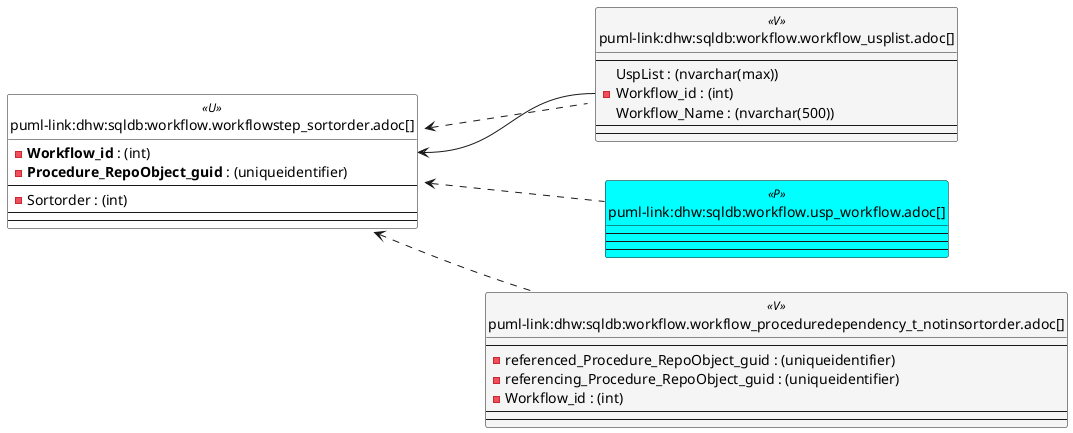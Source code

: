 @startuml
left to right direction
'top to bottom direction
hide circle
'avoide "." issues:
set namespaceSeparator none


skinparam class {
  BackgroundColor White
  BackgroundColor<<FN>> Yellow
  BackgroundColor<<FS>> Yellow
  BackgroundColor<<FT>> LightGray
  BackgroundColor<<IF>> Yellow
  BackgroundColor<<IS>> Yellow
  BackgroundColor<<P>> Aqua
  BackgroundColor<<PC>> Aqua
  BackgroundColor<<SN>> Yellow
  BackgroundColor<<SO>> SlateBlue
  BackgroundColor<<TF>> LightGray
  BackgroundColor<<TR>> Tomato
  BackgroundColor<<U>> White
  BackgroundColor<<V>> WhiteSmoke
  BackgroundColor<<X>> Aqua
  BackgroundColor<<external>> AliceBlue
}


entity "puml-link:dhw:sqldb:workflow.usp_workflow.adoc[]" as workflow.usp_workflow << P >> {
  --
  --
  --
}

entity "puml-link:dhw:sqldb:workflow.workflow_proceduredependency_t_notinsortorder.adoc[]" as workflow.Workflow_ProcedureDependency_T_NotInSortorder << V >> {
  --
  - referenced_Procedure_RepoObject_guid : (uniqueidentifier)
  - referencing_Procedure_RepoObject_guid : (uniqueidentifier)
  - Workflow_id : (int)
  --
  --
}

entity "puml-link:dhw:sqldb:workflow.workflow_usplist.adoc[]" as workflow.Workflow_UspList << V >> {
  --
  UspList : (nvarchar(max))
  - Workflow_id : (int)
  Workflow_Name : (nvarchar(500))
  --
  --
}

entity "puml-link:dhw:sqldb:workflow.workflowstep_sortorder.adoc[]" as workflow.WorkflowStep_Sortorder << U >> {
  - **Workflow_id** : (int)
  - **Procedure_RepoObject_guid** : (uniqueidentifier)
  --
  - Sortorder : (int)
  --
  --
}

workflow.WorkflowStep_Sortorder <.. workflow.usp_workflow
workflow.WorkflowStep_Sortorder <.. workflow.Workflow_ProcedureDependency_T_NotInSortorder
workflow.WorkflowStep_Sortorder <.. workflow.Workflow_UspList
"workflow.WorkflowStep_Sortorder::Workflow_id" <-- "workflow.Workflow_UspList::Workflow_id"
@enduml

